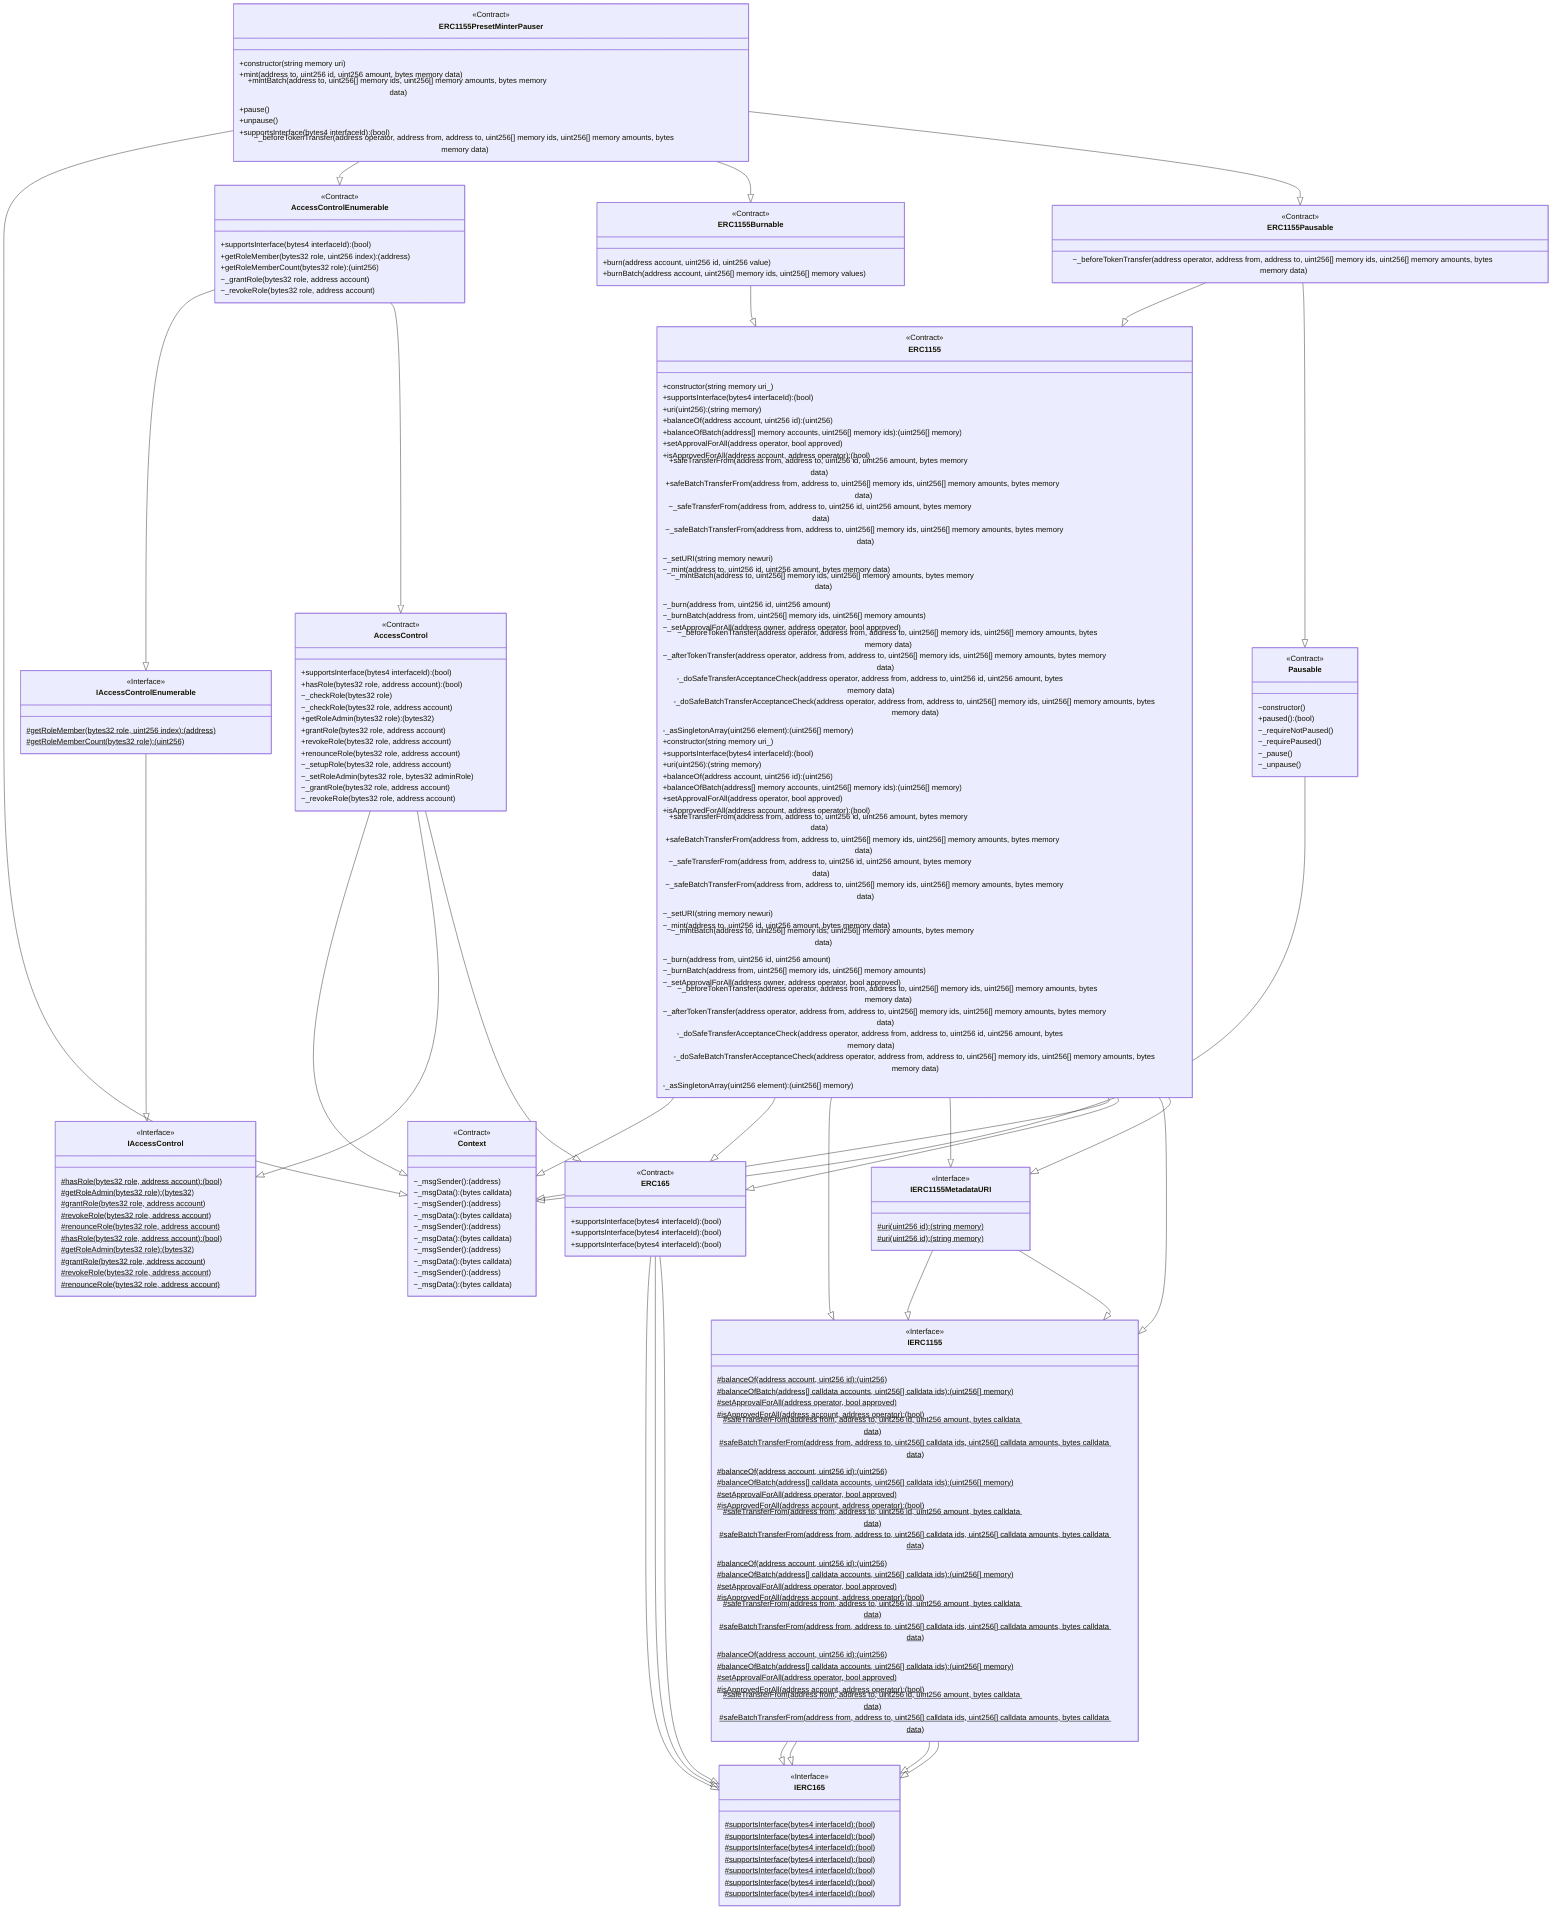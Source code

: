 classDiagram
  %% 1017:2896:11
  class ERC1155PresetMinterPauser {
    <<Contract>>
    +constructor(string memory uri)
    +mint(address to, uint256 id, uint256 amount, bytes memory data)
    +mintBatch(address to, uint256[] memory ids, uint256[] memory amounts, bytes memory data)
    +pause()
    +unpause()
    +supportsInterface(bytes4 interfaceId): (bool)
    ~_beforeTokenTransfer(address operator, address from, address to, uint256[] memory ids, uint256[] memory amounts, bytes memory data)
  }
  
  ERC1155PresetMinterPauser --|> Context
  
  %% 608:235:13
  class Context {
    <<Contract>>
    ~_msgSender(): (address)
    ~_msgData(): (bytes calldata)
  }
  
  ERC1155PresetMinterPauser --|> AccessControlEnumerable
  
  %% 355:2051:1
  class AccessControlEnumerable {
    <<Contract>>
    +supportsInterface(bytes4 interfaceId): (bool)
    +getRoleMember(bytes32 role, uint256 index): (address)
    +getRoleMemberCount(bytes32 role): (uint256)
    ~_grantRole(bytes32 role, address account)
    ~_revokeRole(bytes32 role, address account)
  }
  
  AccessControlEnumerable --|> IAccessControlEnumerable
  
  %% 261:966:3
  class IAccessControlEnumerable {
    <<Interface>>
    #getRoleMember(bytes32 role, uint256 index): (address)$
    #getRoleMemberCount(bytes32 role): (uint256)$
  }
  
  IAccessControlEnumerable --|> IAccessControl
  
  %% 209:2710:2
  class IAccessControl {
    <<Interface>>
    #hasRole(bytes32 role, address account): (bool)$
    #getRoleAdmin(bytes32 role): (bytes32)$
    #grantRole(bytes32 role, address account)$
    #revokeRole(bytes32 role, address account)$
    #renounceRole(bytes32 role, address account)$
  }
  
  AccessControlEnumerable --|> AccessControl
  
  %% 1806:6295:0
  class AccessControl {
    <<Contract>>
    +supportsInterface(bytes4 interfaceId): (bool)
    +hasRole(bytes32 role, address account): (bool)
    ~_checkRole(bytes32 role)
    ~_checkRole(bytes32 role, address account)
    +getRoleAdmin(bytes32 role): (bytes32)
    +grantRole(bytes32 role, address account)
    +revokeRole(bytes32 role, address account)
    +renounceRole(bytes32 role, address account)
    ~_setupRole(bytes32 role, address account)
    ~_setRoleAdmin(bytes32 role, bytes32 adminRole)
    ~_grantRole(bytes32 role, address account)
    ~_revokeRole(bytes32 role, address account)
  }
  
  AccessControl --|> Context
  
  %% 608:235:13
  class Context {
    <<Contract>>
    ~_msgSender(): (address)
    ~_msgData(): (bytes calldata)
  }
  
  AccessControl --|> IAccessControl
  
  %% 209:2710:2
  class IAccessControl {
    <<Interface>>
    #hasRole(bytes32 role, address account): (bool)$
    #getRoleAdmin(bytes32 role): (bytes32)$
    #grantRole(bytes32 role, address account)$
    #revokeRole(bytes32 role, address account)$
    #renounceRole(bytes32 role, address account)$
  }
  
  AccessControl --|> ERC165
  
  %% 726:260:15
  class ERC165 {
    <<Contract>>
    +supportsInterface(bytes4 interfaceId): (bool)
  }
  
  ERC165 --|> IERC165
  
  %% 405:447:16
  class IERC165 {
    <<Interface>>
    #supportsInterface(bytes4 interfaceId): (bool)$
  }
  
  ERC1155PresetMinterPauser --|> ERC1155Burnable
  
  %% 357:721:8
  class ERC1155Burnable {
    <<Contract>>
    +burn(address account, uint256 id, uint256 value)
    +burnBatch(address account, uint256[] memory ids, uint256[] memory values)
  }
  
  ERC1155Burnable --|> ERC1155
  
  %% 570:16689:5
  class ERC1155 {
    <<Contract>>
    +constructor(string memory uri_)
    +supportsInterface(bytes4 interfaceId): (bool)
    +uri(uint256): (string memory)
    +balanceOf(address account, uint256 id): (uint256)
    +balanceOfBatch(address[] memory accounts, uint256[] memory ids): (uint256[] memory)
    +setApprovalForAll(address operator, bool approved)
    +isApprovedForAll(address account, address operator): (bool)
    +safeTransferFrom(address from, address to, uint256 id, uint256 amount, bytes memory data)
    +safeBatchTransferFrom(address from, address to, uint256[] memory ids, uint256[] memory amounts, bytes memory data)
    ~_safeTransferFrom(address from, address to, uint256 id, uint256 amount, bytes memory data)
    ~_safeBatchTransferFrom(address from, address to, uint256[] memory ids, uint256[] memory amounts, bytes memory data)
    ~_setURI(string memory newuri)
    ~_mint(address to, uint256 id, uint256 amount, bytes memory data)
    ~_mintBatch(address to, uint256[] memory ids, uint256[] memory amounts, bytes memory data)
    ~_burn(address from, uint256 id, uint256 amount)
    ~_burnBatch(address from, uint256[] memory ids, uint256[] memory amounts)
    ~_setApprovalForAll(address owner, address operator, bool approved)
    ~_beforeTokenTransfer(address operator, address from, address to, uint256[] memory ids, uint256[] memory amounts, bytes memory data)
    ~_afterTokenTransfer(address operator, address from, address to, uint256[] memory ids, uint256[] memory amounts, bytes memory data)
    -_doSafeTransferAcceptanceCheck(address operator, address from, address to, uint256 id, uint256 amount, bytes memory data)
    -_doSafeBatchTransferAcceptanceCheck(address operator, address from, address to, uint256[] memory ids, uint256[] memory amounts, bytes memory data)
    -_asSingletonArray(uint256 element): (uint256[] memory)
  }
  
  ERC1155 --|> Context
  
  %% 608:235:13
  class Context {
    <<Contract>>
    ~_msgSender(): (address)
    ~_msgData(): (bytes calldata)
  }
  
  ERC1155 --|> ERC165
  
  %% 726:260:15
  class ERC165 {
    <<Contract>>
    +supportsInterface(bytes4 interfaceId): (bool)
  }
  
  ERC165 --|> IERC165
  
  %% 405:447:16
  class IERC165 {
    <<Interface>>
    #supportsInterface(bytes4 interfaceId): (bool)$
  }
  
  ERC1155 --|> IERC1155
  
  %% 350:3723:6
  class IERC1155 {
    <<Interface>>
    #balanceOf(address account, uint256 id): (uint256)$
    #balanceOfBatch(address[] calldata accounts, uint256[] calldata ids): (uint256[] memory)$
    #setApprovalForAll(address operator, bool approved)$
    #isApprovedForAll(address account, address operator): (bool)$
    #safeTransferFrom(address from, address to, uint256 id, uint256 amount, bytes calldata data)$
    #safeBatchTransferFrom(address from, address to, uint256[] calldata ids, uint256[] calldata amounts, bytes calldata data)$
  }
  
  IERC1155 --|> IERC165
  
  %% 405:447:16
  class IERC165 {
    <<Interface>>
    #supportsInterface(bytes4 interfaceId): (bool)$
  }
  
  ERC1155 --|> IERC1155MetadataURI
  
  %% 364:310:10
  class IERC1155MetadataURI {
    <<Interface>>
    #uri(uint256 id): (string memory)$
  }
  
  IERC1155MetadataURI --|> IERC1155
  
  %% 350:3723:6
  class IERC1155 {
    <<Interface>>
    #balanceOf(address account, uint256 id): (uint256)$
    #balanceOfBatch(address[] calldata accounts, uint256[] calldata ids): (uint256[] memory)$
    #setApprovalForAll(address operator, bool approved)$
    #isApprovedForAll(address account, address operator): (bool)$
    #safeTransferFrom(address from, address to, uint256 id, uint256 amount, bytes calldata data)$
    #safeBatchTransferFrom(address from, address to, uint256[] calldata ids, uint256[] calldata amounts, bytes calldata data)$
  }
  
  IERC1155 --|> IERC165
  
  %% 405:447:16
  class IERC165 {
    <<Interface>>
    #supportsInterface(bytes4 interfaceId): (bool)$
  }
  
  ERC1155PresetMinterPauser --|> ERC1155Pausable
  
  %% 507:585:9
  class ERC1155Pausable {
    <<Contract>>
    ~_beforeTokenTransfer(address operator, address from, address to, uint256[] memory ids, uint256[] memory amounts, bytes memory data)
  }
  
  ERC1155Pausable --|> ERC1155
  
  %% 570:16689:5
  class ERC1155 {
    <<Contract>>
    +constructor(string memory uri_)
    +supportsInterface(bytes4 interfaceId): (bool)
    +uri(uint256): (string memory)
    +balanceOf(address account, uint256 id): (uint256)
    +balanceOfBatch(address[] memory accounts, uint256[] memory ids): (uint256[] memory)
    +setApprovalForAll(address operator, bool approved)
    +isApprovedForAll(address account, address operator): (bool)
    +safeTransferFrom(address from, address to, uint256 id, uint256 amount, bytes memory data)
    +safeBatchTransferFrom(address from, address to, uint256[] memory ids, uint256[] memory amounts, bytes memory data)
    ~_safeTransferFrom(address from, address to, uint256 id, uint256 amount, bytes memory data)
    ~_safeBatchTransferFrom(address from, address to, uint256[] memory ids, uint256[] memory amounts, bytes memory data)
    ~_setURI(string memory newuri)
    ~_mint(address to, uint256 id, uint256 amount, bytes memory data)
    ~_mintBatch(address to, uint256[] memory ids, uint256[] memory amounts, bytes memory data)
    ~_burn(address from, uint256 id, uint256 amount)
    ~_burnBatch(address from, uint256[] memory ids, uint256[] memory amounts)
    ~_setApprovalForAll(address owner, address operator, bool approved)
    ~_beforeTokenTransfer(address operator, address from, address to, uint256[] memory ids, uint256[] memory amounts, bytes memory data)
    ~_afterTokenTransfer(address operator, address from, address to, uint256[] memory ids, uint256[] memory amounts, bytes memory data)
    -_doSafeTransferAcceptanceCheck(address operator, address from, address to, uint256 id, uint256 amount, bytes memory data)
    -_doSafeBatchTransferAcceptanceCheck(address operator, address from, address to, uint256[] memory ids, uint256[] memory amounts, bytes memory data)
    -_asSingletonArray(uint256 element): (uint256[] memory)
  }
  
  ERC1155 --|> Context
  
  %% 608:235:13
  class Context {
    <<Contract>>
    ~_msgSender(): (address)
    ~_msgData(): (bytes calldata)
  }
  
  ERC1155 --|> ERC165
  
  %% 726:260:15
  class ERC165 {
    <<Contract>>
    +supportsInterface(bytes4 interfaceId): (bool)
  }
  
  ERC165 --|> IERC165
  
  %% 405:447:16
  class IERC165 {
    <<Interface>>
    #supportsInterface(bytes4 interfaceId): (bool)$
  }
  
  ERC1155 --|> IERC1155
  
  %% 350:3723:6
  class IERC1155 {
    <<Interface>>
    #balanceOf(address account, uint256 id): (uint256)$
    #balanceOfBatch(address[] calldata accounts, uint256[] calldata ids): (uint256[] memory)$
    #setApprovalForAll(address operator, bool approved)$
    #isApprovedForAll(address account, address operator): (bool)$
    #safeTransferFrom(address from, address to, uint256 id, uint256 amount, bytes calldata data)$
    #safeBatchTransferFrom(address from, address to, uint256[] calldata ids, uint256[] calldata amounts, bytes calldata data)$
  }
  
  IERC1155 --|> IERC165
  
  %% 405:447:16
  class IERC165 {
    <<Interface>>
    #supportsInterface(bytes4 interfaceId): (bool)$
  }
  
  ERC1155 --|> IERC1155MetadataURI
  
  %% 364:310:10
  class IERC1155MetadataURI {
    <<Interface>>
    #uri(uint256 id): (string memory)$
  }
  
  IERC1155MetadataURI --|> IERC1155
  
  %% 350:3723:6
  class IERC1155 {
    <<Interface>>
    #balanceOf(address account, uint256 id): (uint256)$
    #balanceOfBatch(address[] calldata accounts, uint256[] calldata ids): (uint256[] memory)$
    #setApprovalForAll(address operator, bool approved)$
    #isApprovedForAll(address account, address operator): (bool)$
    #safeTransferFrom(address from, address to, uint256 id, uint256 amount, bytes calldata data)$
    #safeBatchTransferFrom(address from, address to, uint256[] calldata ids, uint256[] calldata amounts, bytes calldata data)$
  }
  
  IERC1155 --|> IERC165
  
  %% 405:447:16
  class IERC165 {
    <<Interface>>
    #supportsInterface(bytes4 interfaceId): (bool)$
  }
  
  ERC1155Pausable --|> Pausable
  
  %% 602:1950:4
  class Pausable {
    <<Contract>>
    ~constructor()
    +paused(): (bool)
    ~_requireNotPaused()
    ~_requirePaused()
    ~_pause()
    ~_unpause()
  }
  
  Pausable --|> Context
  
  %% 608:235:13
  class Context {
    <<Contract>>
    ~_msgSender(): (address)
    ~_msgData(): (bytes calldata)
  }